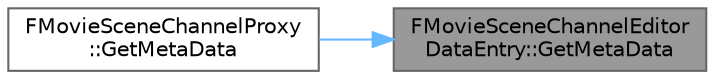 digraph "FMovieSceneChannelEditorDataEntry::GetMetaData"
{
 // INTERACTIVE_SVG=YES
 // LATEX_PDF_SIZE
  bgcolor="transparent";
  edge [fontname=Helvetica,fontsize=10,labelfontname=Helvetica,labelfontsize=10];
  node [fontname=Helvetica,fontsize=10,shape=box,height=0.2,width=0.4];
  rankdir="RL";
  Node1 [id="Node000001",label="FMovieSceneChannelEditor\lDataEntry::GetMetaData",height=0.2,width=0.4,color="gray40", fillcolor="grey60", style="filled", fontcolor="black",tooltip="Get the common editor data for all channels."];
  Node1 -> Node2 [id="edge1_Node000001_Node000002",dir="back",color="steelblue1",style="solid",tooltip=" "];
  Node2 [id="Node000002",label="FMovieSceneChannelProxy\l::GetMetaData",height=0.2,width=0.4,color="grey40", fillcolor="white", style="filled",URL="$dd/d5f/structFMovieSceneChannelProxy.html#ad4d311270355f8f237c49221a9a53e92",tooltip="Access all the editor meta data for the templated channel type."];
}
